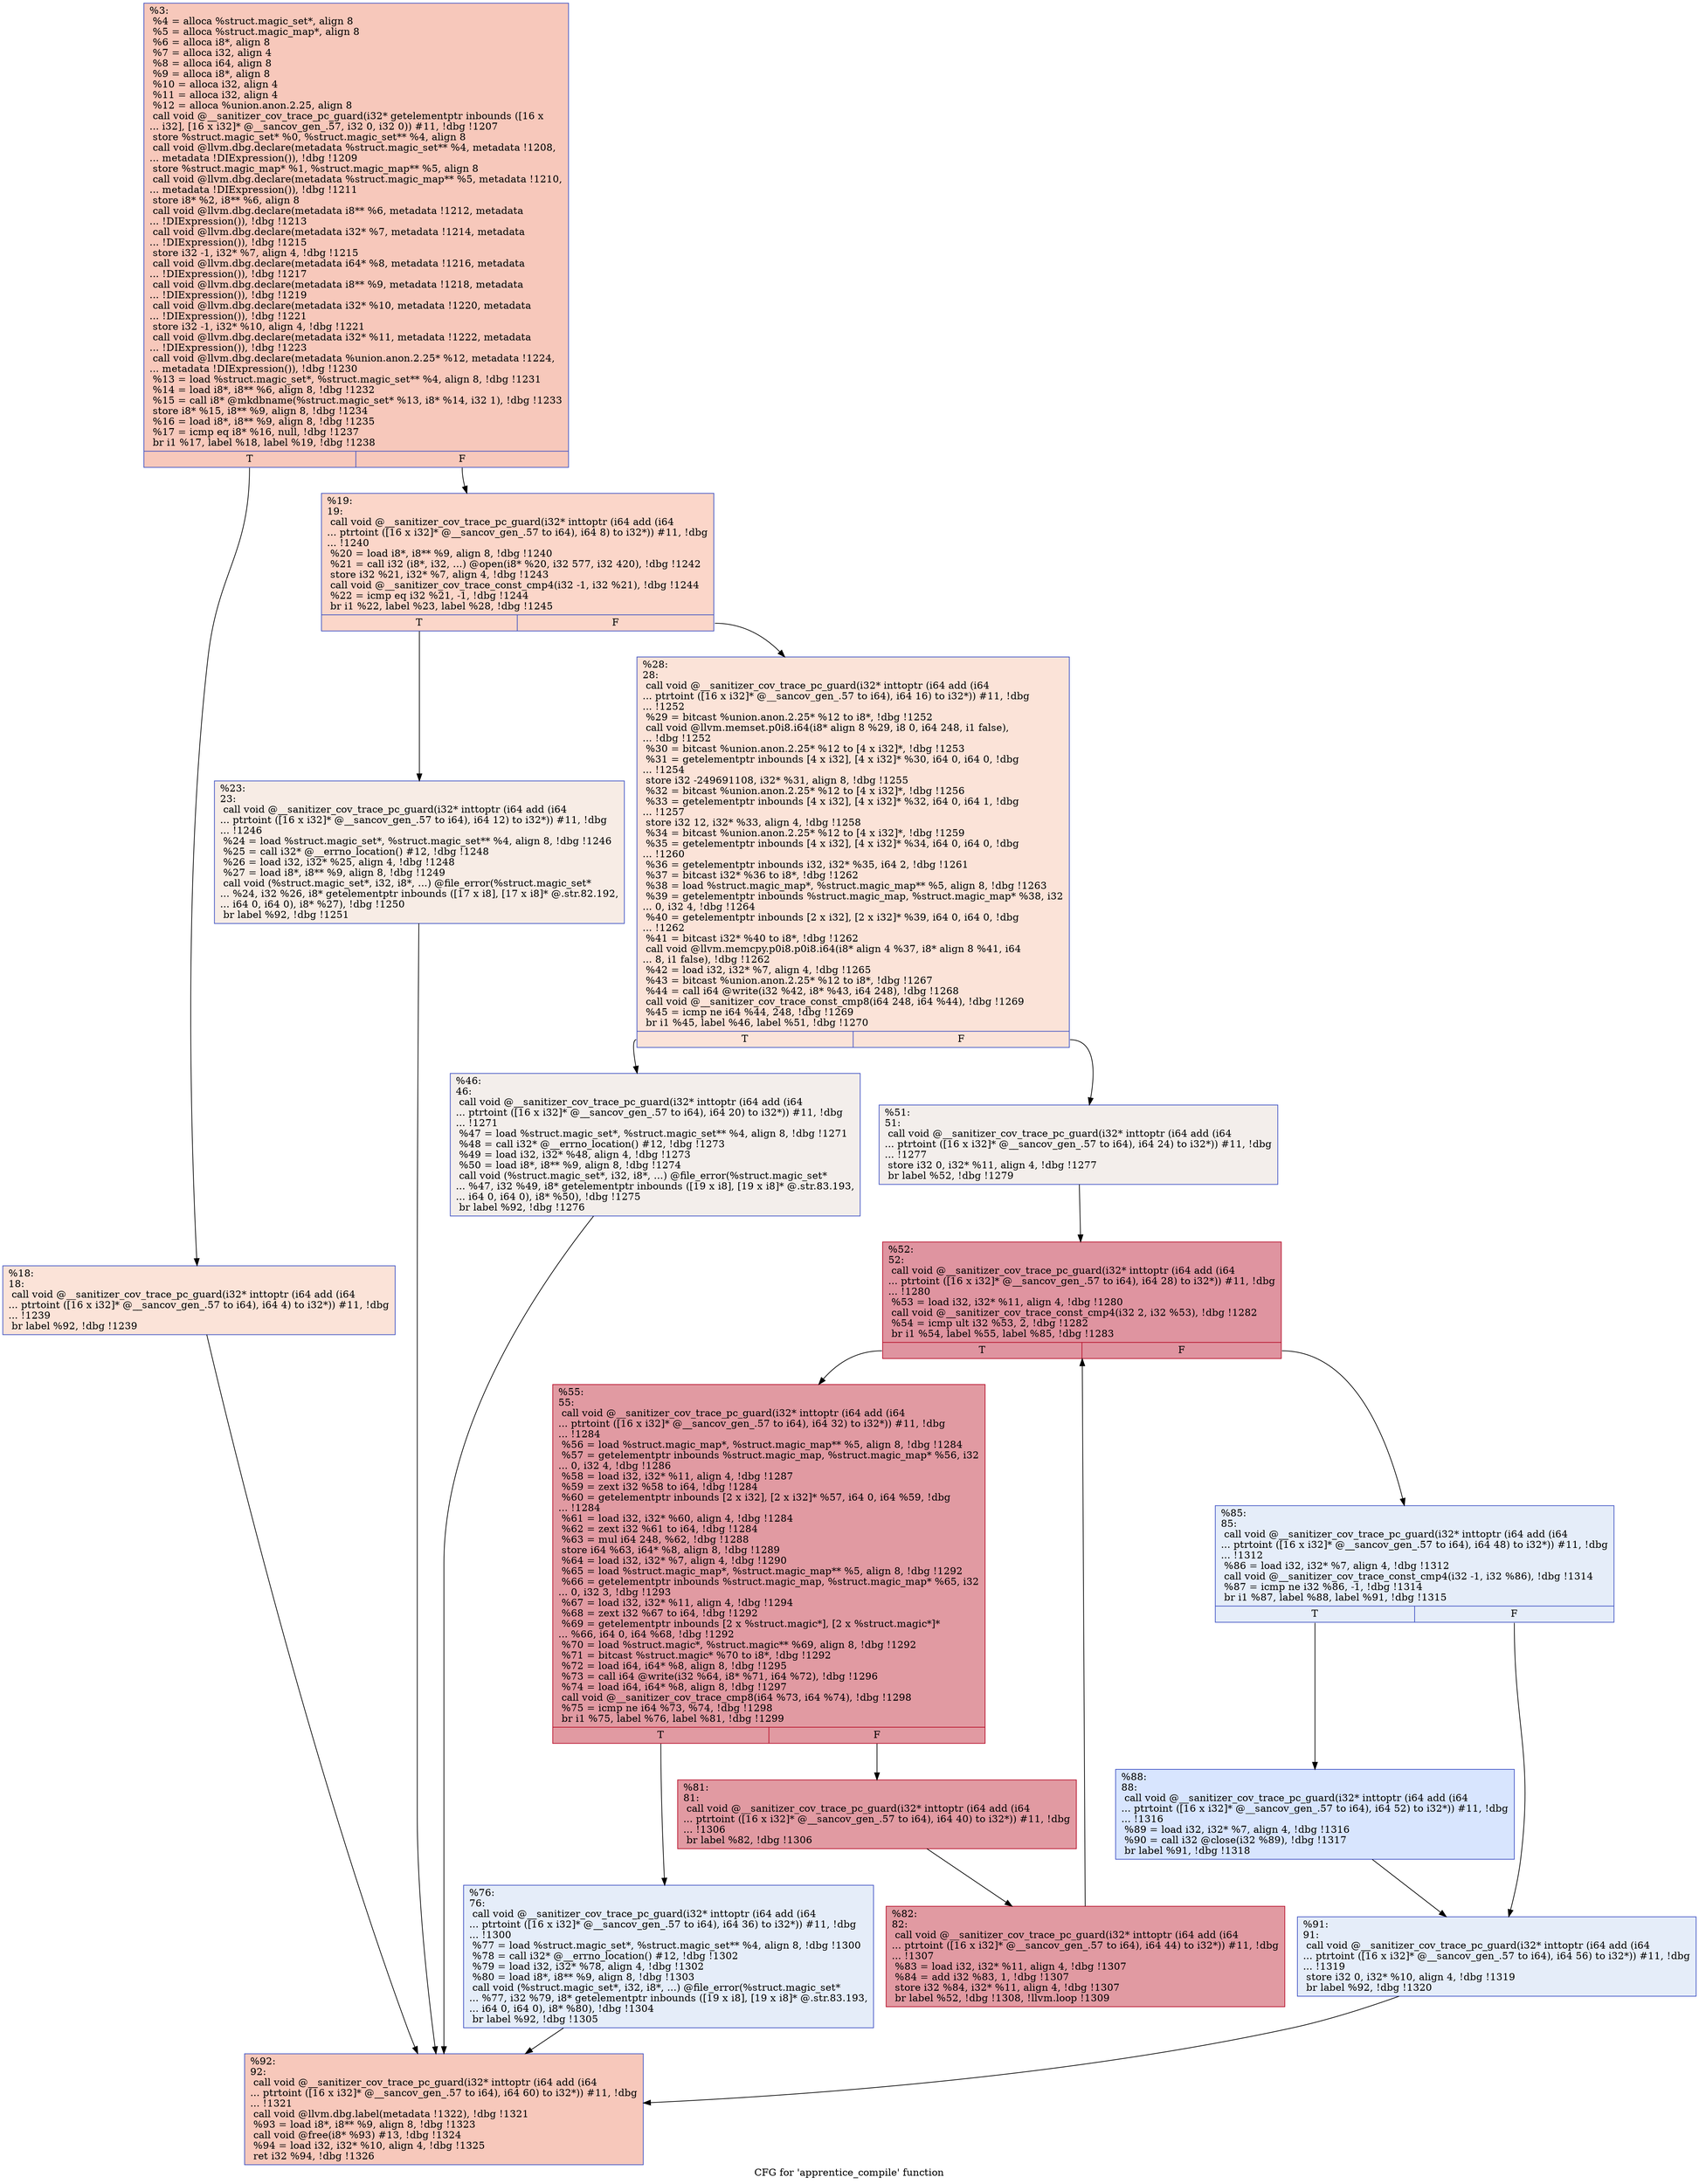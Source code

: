 digraph "CFG for 'apprentice_compile' function" {
	label="CFG for 'apprentice_compile' function";

	Node0x559c5c8a7d60 [shape=record,color="#3d50c3ff", style=filled, fillcolor="#ed836670",label="{%3:\l  %4 = alloca %struct.magic_set*, align 8\l  %5 = alloca %struct.magic_map*, align 8\l  %6 = alloca i8*, align 8\l  %7 = alloca i32, align 4\l  %8 = alloca i64, align 8\l  %9 = alloca i8*, align 8\l  %10 = alloca i32, align 4\l  %11 = alloca i32, align 4\l  %12 = alloca %union.anon.2.25, align 8\l  call void @__sanitizer_cov_trace_pc_guard(i32* getelementptr inbounds ([16 x\l... i32], [16 x i32]* @__sancov_gen_.57, i32 0, i32 0)) #11, !dbg !1207\l  store %struct.magic_set* %0, %struct.magic_set** %4, align 8\l  call void @llvm.dbg.declare(metadata %struct.magic_set** %4, metadata !1208,\l... metadata !DIExpression()), !dbg !1209\l  store %struct.magic_map* %1, %struct.magic_map** %5, align 8\l  call void @llvm.dbg.declare(metadata %struct.magic_map** %5, metadata !1210,\l... metadata !DIExpression()), !dbg !1211\l  store i8* %2, i8** %6, align 8\l  call void @llvm.dbg.declare(metadata i8** %6, metadata !1212, metadata\l... !DIExpression()), !dbg !1213\l  call void @llvm.dbg.declare(metadata i32* %7, metadata !1214, metadata\l... !DIExpression()), !dbg !1215\l  store i32 -1, i32* %7, align 4, !dbg !1215\l  call void @llvm.dbg.declare(metadata i64* %8, metadata !1216, metadata\l... !DIExpression()), !dbg !1217\l  call void @llvm.dbg.declare(metadata i8** %9, metadata !1218, metadata\l... !DIExpression()), !dbg !1219\l  call void @llvm.dbg.declare(metadata i32* %10, metadata !1220, metadata\l... !DIExpression()), !dbg !1221\l  store i32 -1, i32* %10, align 4, !dbg !1221\l  call void @llvm.dbg.declare(metadata i32* %11, metadata !1222, metadata\l... !DIExpression()), !dbg !1223\l  call void @llvm.dbg.declare(metadata %union.anon.2.25* %12, metadata !1224,\l... metadata !DIExpression()), !dbg !1230\l  %13 = load %struct.magic_set*, %struct.magic_set** %4, align 8, !dbg !1231\l  %14 = load i8*, i8** %6, align 8, !dbg !1232\l  %15 = call i8* @mkdbname(%struct.magic_set* %13, i8* %14, i32 1), !dbg !1233\l  store i8* %15, i8** %9, align 8, !dbg !1234\l  %16 = load i8*, i8** %9, align 8, !dbg !1235\l  %17 = icmp eq i8* %16, null, !dbg !1237\l  br i1 %17, label %18, label %19, !dbg !1238\l|{<s0>T|<s1>F}}"];
	Node0x559c5c8a7d60:s0 -> Node0x559c5c8c0030;
	Node0x559c5c8a7d60:s1 -> Node0x559c5c8c0080;
	Node0x559c5c8c0030 [shape=record,color="#3d50c3ff", style=filled, fillcolor="#f6bfa670",label="{%18:\l18:                                               \l  call void @__sanitizer_cov_trace_pc_guard(i32* inttoptr (i64 add (i64\l... ptrtoint ([16 x i32]* @__sancov_gen_.57 to i64), i64 4) to i32*)) #11, !dbg\l... !1239\l  br label %92, !dbg !1239\l}"];
	Node0x559c5c8c0030 -> Node0x559c5c8c0490;
	Node0x559c5c8c0080 [shape=record,color="#3d50c3ff", style=filled, fillcolor="#f6a38570",label="{%19:\l19:                                               \l  call void @__sanitizer_cov_trace_pc_guard(i32* inttoptr (i64 add (i64\l... ptrtoint ([16 x i32]* @__sancov_gen_.57 to i64), i64 8) to i32*)) #11, !dbg\l... !1240\l  %20 = load i8*, i8** %9, align 8, !dbg !1240\l  %21 = call i32 (i8*, i32, ...) @open(i8* %20, i32 577, i32 420), !dbg !1242\l  store i32 %21, i32* %7, align 4, !dbg !1243\l  call void @__sanitizer_cov_trace_const_cmp4(i32 -1, i32 %21), !dbg !1244\l  %22 = icmp eq i32 %21, -1, !dbg !1244\l  br i1 %22, label %23, label %28, !dbg !1245\l|{<s0>T|<s1>F}}"];
	Node0x559c5c8c0080:s0 -> Node0x559c5c8c00d0;
	Node0x559c5c8c0080:s1 -> Node0x559c5c8c0120;
	Node0x559c5c8c00d0 [shape=record,color="#3d50c3ff", style=filled, fillcolor="#ecd3c570",label="{%23:\l23:                                               \l  call void @__sanitizer_cov_trace_pc_guard(i32* inttoptr (i64 add (i64\l... ptrtoint ([16 x i32]* @__sancov_gen_.57 to i64), i64 12) to i32*)) #11, !dbg\l... !1246\l  %24 = load %struct.magic_set*, %struct.magic_set** %4, align 8, !dbg !1246\l  %25 = call i32* @__errno_location() #12, !dbg !1248\l  %26 = load i32, i32* %25, align 4, !dbg !1248\l  %27 = load i8*, i8** %9, align 8, !dbg !1249\l  call void (%struct.magic_set*, i32, i8*, ...) @file_error(%struct.magic_set*\l... %24, i32 %26, i8* getelementptr inbounds ([17 x i8], [17 x i8]* @.str.82.192,\l... i64 0, i64 0), i8* %27), !dbg !1250\l  br label %92, !dbg !1251\l}"];
	Node0x559c5c8c00d0 -> Node0x559c5c8c0490;
	Node0x559c5c8c0120 [shape=record,color="#3d50c3ff", style=filled, fillcolor="#f6bfa670",label="{%28:\l28:                                               \l  call void @__sanitizer_cov_trace_pc_guard(i32* inttoptr (i64 add (i64\l... ptrtoint ([16 x i32]* @__sancov_gen_.57 to i64), i64 16) to i32*)) #11, !dbg\l... !1252\l  %29 = bitcast %union.anon.2.25* %12 to i8*, !dbg !1252\l  call void @llvm.memset.p0i8.i64(i8* align 8 %29, i8 0, i64 248, i1 false),\l... !dbg !1252\l  %30 = bitcast %union.anon.2.25* %12 to [4 x i32]*, !dbg !1253\l  %31 = getelementptr inbounds [4 x i32], [4 x i32]* %30, i64 0, i64 0, !dbg\l... !1254\l  store i32 -249691108, i32* %31, align 8, !dbg !1255\l  %32 = bitcast %union.anon.2.25* %12 to [4 x i32]*, !dbg !1256\l  %33 = getelementptr inbounds [4 x i32], [4 x i32]* %32, i64 0, i64 1, !dbg\l... !1257\l  store i32 12, i32* %33, align 4, !dbg !1258\l  %34 = bitcast %union.anon.2.25* %12 to [4 x i32]*, !dbg !1259\l  %35 = getelementptr inbounds [4 x i32], [4 x i32]* %34, i64 0, i64 0, !dbg\l... !1260\l  %36 = getelementptr inbounds i32, i32* %35, i64 2, !dbg !1261\l  %37 = bitcast i32* %36 to i8*, !dbg !1262\l  %38 = load %struct.magic_map*, %struct.magic_map** %5, align 8, !dbg !1263\l  %39 = getelementptr inbounds %struct.magic_map, %struct.magic_map* %38, i32\l... 0, i32 4, !dbg !1264\l  %40 = getelementptr inbounds [2 x i32], [2 x i32]* %39, i64 0, i64 0, !dbg\l... !1262\l  %41 = bitcast i32* %40 to i8*, !dbg !1262\l  call void @llvm.memcpy.p0i8.p0i8.i64(i8* align 4 %37, i8* align 8 %41, i64\l... 8, i1 false), !dbg !1262\l  %42 = load i32, i32* %7, align 4, !dbg !1265\l  %43 = bitcast %union.anon.2.25* %12 to i8*, !dbg !1267\l  %44 = call i64 @write(i32 %42, i8* %43, i64 248), !dbg !1268\l  call void @__sanitizer_cov_trace_const_cmp8(i64 248, i64 %44), !dbg !1269\l  %45 = icmp ne i64 %44, 248, !dbg !1269\l  br i1 %45, label %46, label %51, !dbg !1270\l|{<s0>T|<s1>F}}"];
	Node0x559c5c8c0120:s0 -> Node0x559c5c8c0170;
	Node0x559c5c8c0120:s1 -> Node0x559c5c8c01c0;
	Node0x559c5c8c0170 [shape=record,color="#3d50c3ff", style=filled, fillcolor="#e5d8d170",label="{%46:\l46:                                               \l  call void @__sanitizer_cov_trace_pc_guard(i32* inttoptr (i64 add (i64\l... ptrtoint ([16 x i32]* @__sancov_gen_.57 to i64), i64 20) to i32*)) #11, !dbg\l... !1271\l  %47 = load %struct.magic_set*, %struct.magic_set** %4, align 8, !dbg !1271\l  %48 = call i32* @__errno_location() #12, !dbg !1273\l  %49 = load i32, i32* %48, align 4, !dbg !1273\l  %50 = load i8*, i8** %9, align 8, !dbg !1274\l  call void (%struct.magic_set*, i32, i8*, ...) @file_error(%struct.magic_set*\l... %47, i32 %49, i8* getelementptr inbounds ([19 x i8], [19 x i8]* @.str.83.193,\l... i64 0, i64 0), i8* %50), !dbg !1275\l  br label %92, !dbg !1276\l}"];
	Node0x559c5c8c0170 -> Node0x559c5c8c0490;
	Node0x559c5c8c01c0 [shape=record,color="#3d50c3ff", style=filled, fillcolor="#e5d8d170",label="{%51:\l51:                                               \l  call void @__sanitizer_cov_trace_pc_guard(i32* inttoptr (i64 add (i64\l... ptrtoint ([16 x i32]* @__sancov_gen_.57 to i64), i64 24) to i32*)) #11, !dbg\l... !1277\l  store i32 0, i32* %11, align 4, !dbg !1277\l  br label %52, !dbg !1279\l}"];
	Node0x559c5c8c01c0 -> Node0x559c5c8c0210;
	Node0x559c5c8c0210 [shape=record,color="#b70d28ff", style=filled, fillcolor="#b70d2870",label="{%52:\l52:                                               \l  call void @__sanitizer_cov_trace_pc_guard(i32* inttoptr (i64 add (i64\l... ptrtoint ([16 x i32]* @__sancov_gen_.57 to i64), i64 28) to i32*)) #11, !dbg\l... !1280\l  %53 = load i32, i32* %11, align 4, !dbg !1280\l  call void @__sanitizer_cov_trace_const_cmp4(i32 2, i32 %53), !dbg !1282\l  %54 = icmp ult i32 %53, 2, !dbg !1282\l  br i1 %54, label %55, label %85, !dbg !1283\l|{<s0>T|<s1>F}}"];
	Node0x559c5c8c0210:s0 -> Node0x559c5c8c0260;
	Node0x559c5c8c0210:s1 -> Node0x559c5c8c03a0;
	Node0x559c5c8c0260 [shape=record,color="#b70d28ff", style=filled, fillcolor="#bb1b2c70",label="{%55:\l55:                                               \l  call void @__sanitizer_cov_trace_pc_guard(i32* inttoptr (i64 add (i64\l... ptrtoint ([16 x i32]* @__sancov_gen_.57 to i64), i64 32) to i32*)) #11, !dbg\l... !1284\l  %56 = load %struct.magic_map*, %struct.magic_map** %5, align 8, !dbg !1284\l  %57 = getelementptr inbounds %struct.magic_map, %struct.magic_map* %56, i32\l... 0, i32 4, !dbg !1286\l  %58 = load i32, i32* %11, align 4, !dbg !1287\l  %59 = zext i32 %58 to i64, !dbg !1284\l  %60 = getelementptr inbounds [2 x i32], [2 x i32]* %57, i64 0, i64 %59, !dbg\l... !1284\l  %61 = load i32, i32* %60, align 4, !dbg !1284\l  %62 = zext i32 %61 to i64, !dbg !1284\l  %63 = mul i64 248, %62, !dbg !1288\l  store i64 %63, i64* %8, align 8, !dbg !1289\l  %64 = load i32, i32* %7, align 4, !dbg !1290\l  %65 = load %struct.magic_map*, %struct.magic_map** %5, align 8, !dbg !1292\l  %66 = getelementptr inbounds %struct.magic_map, %struct.magic_map* %65, i32\l... 0, i32 3, !dbg !1293\l  %67 = load i32, i32* %11, align 4, !dbg !1294\l  %68 = zext i32 %67 to i64, !dbg !1292\l  %69 = getelementptr inbounds [2 x %struct.magic*], [2 x %struct.magic*]*\l... %66, i64 0, i64 %68, !dbg !1292\l  %70 = load %struct.magic*, %struct.magic** %69, align 8, !dbg !1292\l  %71 = bitcast %struct.magic* %70 to i8*, !dbg !1292\l  %72 = load i64, i64* %8, align 8, !dbg !1295\l  %73 = call i64 @write(i32 %64, i8* %71, i64 %72), !dbg !1296\l  %74 = load i64, i64* %8, align 8, !dbg !1297\l  call void @__sanitizer_cov_trace_cmp8(i64 %73, i64 %74), !dbg !1298\l  %75 = icmp ne i64 %73, %74, !dbg !1298\l  br i1 %75, label %76, label %81, !dbg !1299\l|{<s0>T|<s1>F}}"];
	Node0x559c5c8c0260:s0 -> Node0x559c5c8c02b0;
	Node0x559c5c8c0260:s1 -> Node0x559c5c8c0300;
	Node0x559c5c8c02b0 [shape=record,color="#3d50c3ff", style=filled, fillcolor="#c5d6f270",label="{%76:\l76:                                               \l  call void @__sanitizer_cov_trace_pc_guard(i32* inttoptr (i64 add (i64\l... ptrtoint ([16 x i32]* @__sancov_gen_.57 to i64), i64 36) to i32*)) #11, !dbg\l... !1300\l  %77 = load %struct.magic_set*, %struct.magic_set** %4, align 8, !dbg !1300\l  %78 = call i32* @__errno_location() #12, !dbg !1302\l  %79 = load i32, i32* %78, align 4, !dbg !1302\l  %80 = load i8*, i8** %9, align 8, !dbg !1303\l  call void (%struct.magic_set*, i32, i8*, ...) @file_error(%struct.magic_set*\l... %77, i32 %79, i8* getelementptr inbounds ([19 x i8], [19 x i8]* @.str.83.193,\l... i64 0, i64 0), i8* %80), !dbg !1304\l  br label %92, !dbg !1305\l}"];
	Node0x559c5c8c02b0 -> Node0x559c5c8c0490;
	Node0x559c5c8c0300 [shape=record,color="#b70d28ff", style=filled, fillcolor="#bb1b2c70",label="{%81:\l81:                                               \l  call void @__sanitizer_cov_trace_pc_guard(i32* inttoptr (i64 add (i64\l... ptrtoint ([16 x i32]* @__sancov_gen_.57 to i64), i64 40) to i32*)) #11, !dbg\l... !1306\l  br label %82, !dbg !1306\l}"];
	Node0x559c5c8c0300 -> Node0x559c5c8c0350;
	Node0x559c5c8c0350 [shape=record,color="#b70d28ff", style=filled, fillcolor="#bb1b2c70",label="{%82:\l82:                                               \l  call void @__sanitizer_cov_trace_pc_guard(i32* inttoptr (i64 add (i64\l... ptrtoint ([16 x i32]* @__sancov_gen_.57 to i64), i64 44) to i32*)) #11, !dbg\l... !1307\l  %83 = load i32, i32* %11, align 4, !dbg !1307\l  %84 = add i32 %83, 1, !dbg !1307\l  store i32 %84, i32* %11, align 4, !dbg !1307\l  br label %52, !dbg !1308, !llvm.loop !1309\l}"];
	Node0x559c5c8c0350 -> Node0x559c5c8c0210;
	Node0x559c5c8c03a0 [shape=record,color="#3d50c3ff", style=filled, fillcolor="#c5d6f270",label="{%85:\l85:                                               \l  call void @__sanitizer_cov_trace_pc_guard(i32* inttoptr (i64 add (i64\l... ptrtoint ([16 x i32]* @__sancov_gen_.57 to i64), i64 48) to i32*)) #11, !dbg\l... !1312\l  %86 = load i32, i32* %7, align 4, !dbg !1312\l  call void @__sanitizer_cov_trace_const_cmp4(i32 -1, i32 %86), !dbg !1314\l  %87 = icmp ne i32 %86, -1, !dbg !1314\l  br i1 %87, label %88, label %91, !dbg !1315\l|{<s0>T|<s1>F}}"];
	Node0x559c5c8c03a0:s0 -> Node0x559c5c8c03f0;
	Node0x559c5c8c03a0:s1 -> Node0x559c5c8c0440;
	Node0x559c5c8c03f0 [shape=record,color="#3d50c3ff", style=filled, fillcolor="#a7c5fe70",label="{%88:\l88:                                               \l  call void @__sanitizer_cov_trace_pc_guard(i32* inttoptr (i64 add (i64\l... ptrtoint ([16 x i32]* @__sancov_gen_.57 to i64), i64 52) to i32*)) #11, !dbg\l... !1316\l  %89 = load i32, i32* %7, align 4, !dbg !1316\l  %90 = call i32 @close(i32 %89), !dbg !1317\l  br label %91, !dbg !1318\l}"];
	Node0x559c5c8c03f0 -> Node0x559c5c8c0440;
	Node0x559c5c8c0440 [shape=record,color="#3d50c3ff", style=filled, fillcolor="#c5d6f270",label="{%91:\l91:                                               \l  call void @__sanitizer_cov_trace_pc_guard(i32* inttoptr (i64 add (i64\l... ptrtoint ([16 x i32]* @__sancov_gen_.57 to i64), i64 56) to i32*)) #11, !dbg\l... !1319\l  store i32 0, i32* %10, align 4, !dbg !1319\l  br label %92, !dbg !1320\l}"];
	Node0x559c5c8c0440 -> Node0x559c5c8c0490;
	Node0x559c5c8c0490 [shape=record,color="#3d50c3ff", style=filled, fillcolor="#ed836670",label="{%92:\l92:                                               \l  call void @__sanitizer_cov_trace_pc_guard(i32* inttoptr (i64 add (i64\l... ptrtoint ([16 x i32]* @__sancov_gen_.57 to i64), i64 60) to i32*)) #11, !dbg\l... !1321\l  call void @llvm.dbg.label(metadata !1322), !dbg !1321\l  %93 = load i8*, i8** %9, align 8, !dbg !1323\l  call void @free(i8* %93) #13, !dbg !1324\l  %94 = load i32, i32* %10, align 4, !dbg !1325\l  ret i32 %94, !dbg !1326\l}"];
}
